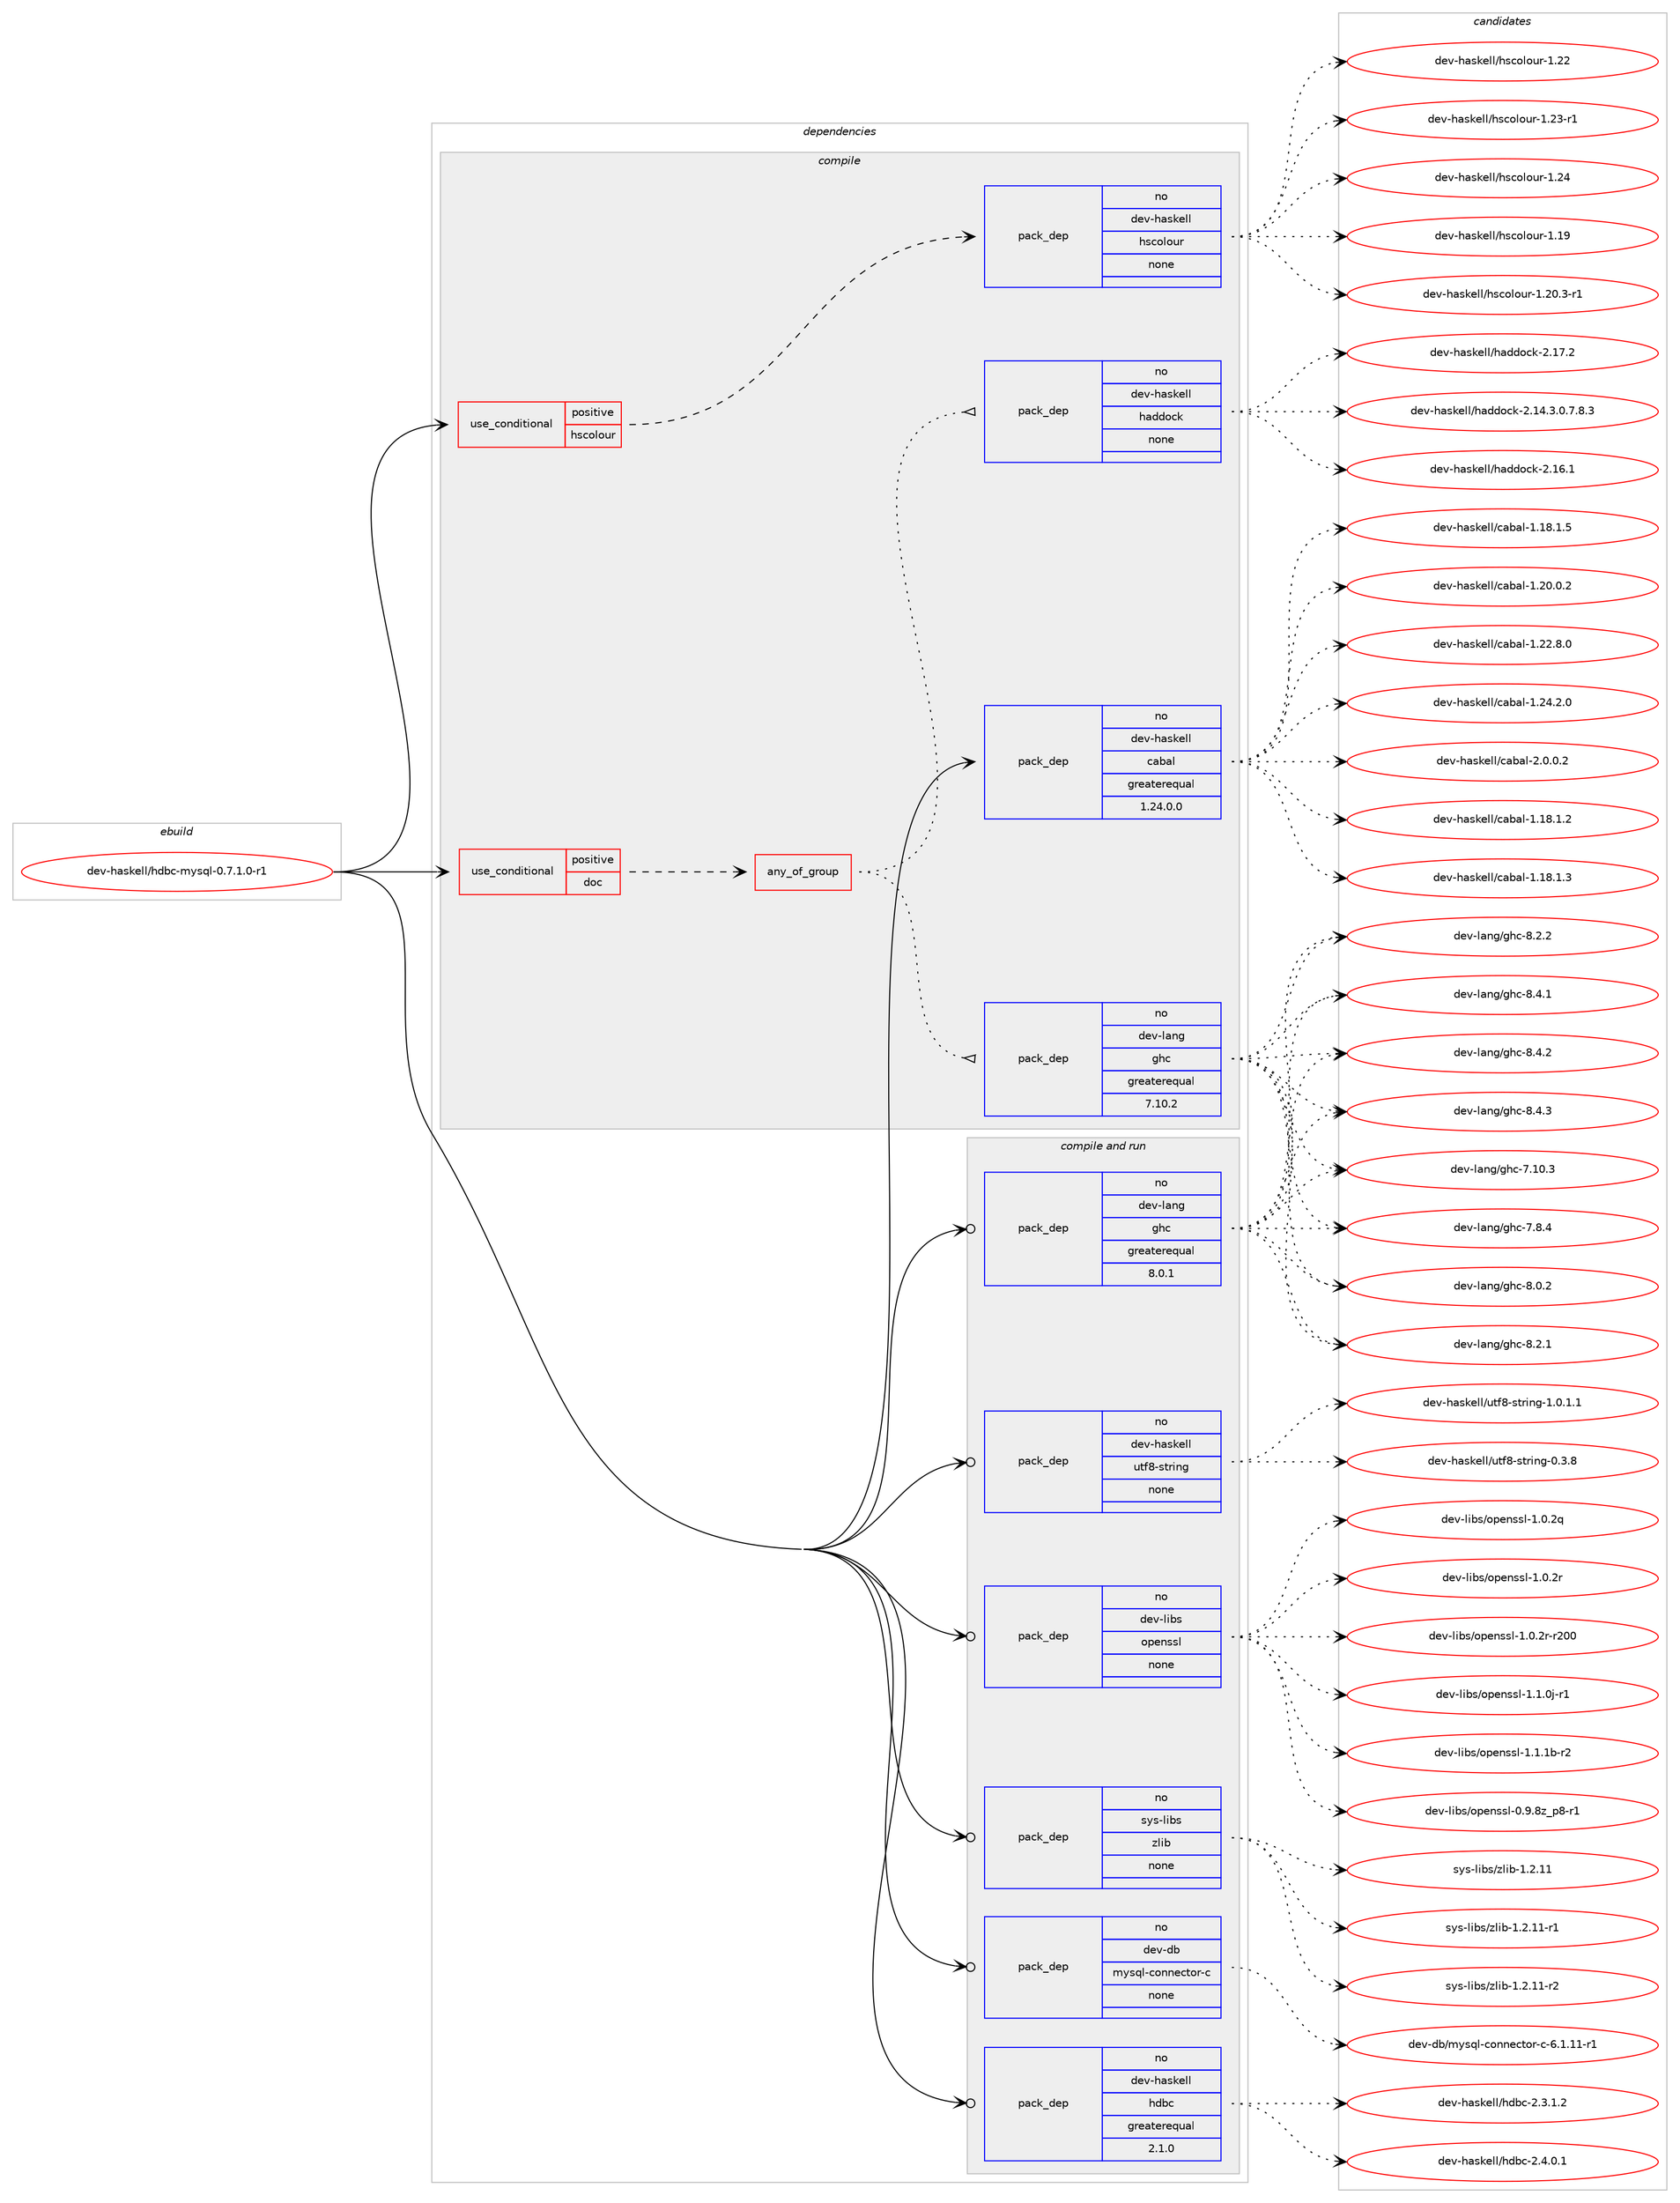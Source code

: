 digraph prolog {

# *************
# Graph options
# *************

newrank=true;
concentrate=true;
compound=true;
graph [rankdir=LR,fontname=Helvetica,fontsize=10,ranksep=1.5];#, ranksep=2.5, nodesep=0.2];
edge  [arrowhead=vee];
node  [fontname=Helvetica,fontsize=10];

# **********
# The ebuild
# **********

subgraph cluster_leftcol {
color=gray;
rank=same;
label=<<i>ebuild</i>>;
id [label="dev-haskell/hdbc-mysql-0.7.1.0-r1", color=red, width=4, href="../dev-haskell/hdbc-mysql-0.7.1.0-r1.svg"];
}

# ****************
# The dependencies
# ****************

subgraph cluster_midcol {
color=gray;
label=<<i>dependencies</i>>;
subgraph cluster_compile {
fillcolor="#eeeeee";
style=filled;
label=<<i>compile</i>>;
subgraph cond359872 {
dependency1334447 [label=<<TABLE BORDER="0" CELLBORDER="1" CELLSPACING="0" CELLPADDING="4"><TR><TD ROWSPAN="3" CELLPADDING="10">use_conditional</TD></TR><TR><TD>positive</TD></TR><TR><TD>doc</TD></TR></TABLE>>, shape=none, color=red];
subgraph any21003 {
dependency1334448 [label=<<TABLE BORDER="0" CELLBORDER="1" CELLSPACING="0" CELLPADDING="4"><TR><TD CELLPADDING="10">any_of_group</TD></TR></TABLE>>, shape=none, color=red];subgraph pack953020 {
dependency1334449 [label=<<TABLE BORDER="0" CELLBORDER="1" CELLSPACING="0" CELLPADDING="4" WIDTH="220"><TR><TD ROWSPAN="6" CELLPADDING="30">pack_dep</TD></TR><TR><TD WIDTH="110">no</TD></TR><TR><TD>dev-haskell</TD></TR><TR><TD>haddock</TD></TR><TR><TD>none</TD></TR><TR><TD></TD></TR></TABLE>>, shape=none, color=blue];
}
dependency1334448:e -> dependency1334449:w [weight=20,style="dotted",arrowhead="oinv"];
subgraph pack953021 {
dependency1334450 [label=<<TABLE BORDER="0" CELLBORDER="1" CELLSPACING="0" CELLPADDING="4" WIDTH="220"><TR><TD ROWSPAN="6" CELLPADDING="30">pack_dep</TD></TR><TR><TD WIDTH="110">no</TD></TR><TR><TD>dev-lang</TD></TR><TR><TD>ghc</TD></TR><TR><TD>greaterequal</TD></TR><TR><TD>7.10.2</TD></TR></TABLE>>, shape=none, color=blue];
}
dependency1334448:e -> dependency1334450:w [weight=20,style="dotted",arrowhead="oinv"];
}
dependency1334447:e -> dependency1334448:w [weight=20,style="dashed",arrowhead="vee"];
}
id:e -> dependency1334447:w [weight=20,style="solid",arrowhead="vee"];
subgraph cond359873 {
dependency1334451 [label=<<TABLE BORDER="0" CELLBORDER="1" CELLSPACING="0" CELLPADDING="4"><TR><TD ROWSPAN="3" CELLPADDING="10">use_conditional</TD></TR><TR><TD>positive</TD></TR><TR><TD>hscolour</TD></TR></TABLE>>, shape=none, color=red];
subgraph pack953022 {
dependency1334452 [label=<<TABLE BORDER="0" CELLBORDER="1" CELLSPACING="0" CELLPADDING="4" WIDTH="220"><TR><TD ROWSPAN="6" CELLPADDING="30">pack_dep</TD></TR><TR><TD WIDTH="110">no</TD></TR><TR><TD>dev-haskell</TD></TR><TR><TD>hscolour</TD></TR><TR><TD>none</TD></TR><TR><TD></TD></TR></TABLE>>, shape=none, color=blue];
}
dependency1334451:e -> dependency1334452:w [weight=20,style="dashed",arrowhead="vee"];
}
id:e -> dependency1334451:w [weight=20,style="solid",arrowhead="vee"];
subgraph pack953023 {
dependency1334453 [label=<<TABLE BORDER="0" CELLBORDER="1" CELLSPACING="0" CELLPADDING="4" WIDTH="220"><TR><TD ROWSPAN="6" CELLPADDING="30">pack_dep</TD></TR><TR><TD WIDTH="110">no</TD></TR><TR><TD>dev-haskell</TD></TR><TR><TD>cabal</TD></TR><TR><TD>greaterequal</TD></TR><TR><TD>1.24.0.0</TD></TR></TABLE>>, shape=none, color=blue];
}
id:e -> dependency1334453:w [weight=20,style="solid",arrowhead="vee"];
}
subgraph cluster_compileandrun {
fillcolor="#eeeeee";
style=filled;
label=<<i>compile and run</i>>;
subgraph pack953024 {
dependency1334454 [label=<<TABLE BORDER="0" CELLBORDER="1" CELLSPACING="0" CELLPADDING="4" WIDTH="220"><TR><TD ROWSPAN="6" CELLPADDING="30">pack_dep</TD></TR><TR><TD WIDTH="110">no</TD></TR><TR><TD>dev-db</TD></TR><TR><TD>mysql-connector-c</TD></TR><TR><TD>none</TD></TR><TR><TD></TD></TR></TABLE>>, shape=none, color=blue];
}
id:e -> dependency1334454:w [weight=20,style="solid",arrowhead="odotvee"];
subgraph pack953025 {
dependency1334455 [label=<<TABLE BORDER="0" CELLBORDER="1" CELLSPACING="0" CELLPADDING="4" WIDTH="220"><TR><TD ROWSPAN="6" CELLPADDING="30">pack_dep</TD></TR><TR><TD WIDTH="110">no</TD></TR><TR><TD>dev-haskell</TD></TR><TR><TD>hdbc</TD></TR><TR><TD>greaterequal</TD></TR><TR><TD>2.1.0</TD></TR></TABLE>>, shape=none, color=blue];
}
id:e -> dependency1334455:w [weight=20,style="solid",arrowhead="odotvee"];
subgraph pack953026 {
dependency1334456 [label=<<TABLE BORDER="0" CELLBORDER="1" CELLSPACING="0" CELLPADDING="4" WIDTH="220"><TR><TD ROWSPAN="6" CELLPADDING="30">pack_dep</TD></TR><TR><TD WIDTH="110">no</TD></TR><TR><TD>dev-haskell</TD></TR><TR><TD>utf8-string</TD></TR><TR><TD>none</TD></TR><TR><TD></TD></TR></TABLE>>, shape=none, color=blue];
}
id:e -> dependency1334456:w [weight=20,style="solid",arrowhead="odotvee"];
subgraph pack953027 {
dependency1334457 [label=<<TABLE BORDER="0" CELLBORDER="1" CELLSPACING="0" CELLPADDING="4" WIDTH="220"><TR><TD ROWSPAN="6" CELLPADDING="30">pack_dep</TD></TR><TR><TD WIDTH="110">no</TD></TR><TR><TD>dev-lang</TD></TR><TR><TD>ghc</TD></TR><TR><TD>greaterequal</TD></TR><TR><TD>8.0.1</TD></TR></TABLE>>, shape=none, color=blue];
}
id:e -> dependency1334457:w [weight=20,style="solid",arrowhead="odotvee"];
subgraph pack953028 {
dependency1334458 [label=<<TABLE BORDER="0" CELLBORDER="1" CELLSPACING="0" CELLPADDING="4" WIDTH="220"><TR><TD ROWSPAN="6" CELLPADDING="30">pack_dep</TD></TR><TR><TD WIDTH="110">no</TD></TR><TR><TD>dev-libs</TD></TR><TR><TD>openssl</TD></TR><TR><TD>none</TD></TR><TR><TD></TD></TR></TABLE>>, shape=none, color=blue];
}
id:e -> dependency1334458:w [weight=20,style="solid",arrowhead="odotvee"];
subgraph pack953029 {
dependency1334459 [label=<<TABLE BORDER="0" CELLBORDER="1" CELLSPACING="0" CELLPADDING="4" WIDTH="220"><TR><TD ROWSPAN="6" CELLPADDING="30">pack_dep</TD></TR><TR><TD WIDTH="110">no</TD></TR><TR><TD>sys-libs</TD></TR><TR><TD>zlib</TD></TR><TR><TD>none</TD></TR><TR><TD></TD></TR></TABLE>>, shape=none, color=blue];
}
id:e -> dependency1334459:w [weight=20,style="solid",arrowhead="odotvee"];
}
subgraph cluster_run {
fillcolor="#eeeeee";
style=filled;
label=<<i>run</i>>;
}
}

# **************
# The candidates
# **************

subgraph cluster_choices {
rank=same;
color=gray;
label=<<i>candidates</i>>;

subgraph choice953020 {
color=black;
nodesep=1;
choice1001011184510497115107101108108471049710010011199107455046495246514648465546564651 [label="dev-haskell/haddock-2.14.3.0.7.8.3", color=red, width=4,href="../dev-haskell/haddock-2.14.3.0.7.8.3.svg"];
choice100101118451049711510710110810847104971001001119910745504649544649 [label="dev-haskell/haddock-2.16.1", color=red, width=4,href="../dev-haskell/haddock-2.16.1.svg"];
choice100101118451049711510710110810847104971001001119910745504649554650 [label="dev-haskell/haddock-2.17.2", color=red, width=4,href="../dev-haskell/haddock-2.17.2.svg"];
dependency1334449:e -> choice1001011184510497115107101108108471049710010011199107455046495246514648465546564651:w [style=dotted,weight="100"];
dependency1334449:e -> choice100101118451049711510710110810847104971001001119910745504649544649:w [style=dotted,weight="100"];
dependency1334449:e -> choice100101118451049711510710110810847104971001001119910745504649554650:w [style=dotted,weight="100"];
}
subgraph choice953021 {
color=black;
nodesep=1;
choice1001011184510897110103471031049945554649484651 [label="dev-lang/ghc-7.10.3", color=red, width=4,href="../dev-lang/ghc-7.10.3.svg"];
choice10010111845108971101034710310499455546564652 [label="dev-lang/ghc-7.8.4", color=red, width=4,href="../dev-lang/ghc-7.8.4.svg"];
choice10010111845108971101034710310499455646484650 [label="dev-lang/ghc-8.0.2", color=red, width=4,href="../dev-lang/ghc-8.0.2.svg"];
choice10010111845108971101034710310499455646504649 [label="dev-lang/ghc-8.2.1", color=red, width=4,href="../dev-lang/ghc-8.2.1.svg"];
choice10010111845108971101034710310499455646504650 [label="dev-lang/ghc-8.2.2", color=red, width=4,href="../dev-lang/ghc-8.2.2.svg"];
choice10010111845108971101034710310499455646524649 [label="dev-lang/ghc-8.4.1", color=red, width=4,href="../dev-lang/ghc-8.4.1.svg"];
choice10010111845108971101034710310499455646524650 [label="dev-lang/ghc-8.4.2", color=red, width=4,href="../dev-lang/ghc-8.4.2.svg"];
choice10010111845108971101034710310499455646524651 [label="dev-lang/ghc-8.4.3", color=red, width=4,href="../dev-lang/ghc-8.4.3.svg"];
dependency1334450:e -> choice1001011184510897110103471031049945554649484651:w [style=dotted,weight="100"];
dependency1334450:e -> choice10010111845108971101034710310499455546564652:w [style=dotted,weight="100"];
dependency1334450:e -> choice10010111845108971101034710310499455646484650:w [style=dotted,weight="100"];
dependency1334450:e -> choice10010111845108971101034710310499455646504649:w [style=dotted,weight="100"];
dependency1334450:e -> choice10010111845108971101034710310499455646504650:w [style=dotted,weight="100"];
dependency1334450:e -> choice10010111845108971101034710310499455646524649:w [style=dotted,weight="100"];
dependency1334450:e -> choice10010111845108971101034710310499455646524650:w [style=dotted,weight="100"];
dependency1334450:e -> choice10010111845108971101034710310499455646524651:w [style=dotted,weight="100"];
}
subgraph choice953022 {
color=black;
nodesep=1;
choice100101118451049711510710110810847104115991111081111171144549464957 [label="dev-haskell/hscolour-1.19", color=red, width=4,href="../dev-haskell/hscolour-1.19.svg"];
choice10010111845104971151071011081084710411599111108111117114454946504846514511449 [label="dev-haskell/hscolour-1.20.3-r1", color=red, width=4,href="../dev-haskell/hscolour-1.20.3-r1.svg"];
choice100101118451049711510710110810847104115991111081111171144549465050 [label="dev-haskell/hscolour-1.22", color=red, width=4,href="../dev-haskell/hscolour-1.22.svg"];
choice1001011184510497115107101108108471041159911110811111711445494650514511449 [label="dev-haskell/hscolour-1.23-r1", color=red, width=4,href="../dev-haskell/hscolour-1.23-r1.svg"];
choice100101118451049711510710110810847104115991111081111171144549465052 [label="dev-haskell/hscolour-1.24", color=red, width=4,href="../dev-haskell/hscolour-1.24.svg"];
dependency1334452:e -> choice100101118451049711510710110810847104115991111081111171144549464957:w [style=dotted,weight="100"];
dependency1334452:e -> choice10010111845104971151071011081084710411599111108111117114454946504846514511449:w [style=dotted,weight="100"];
dependency1334452:e -> choice100101118451049711510710110810847104115991111081111171144549465050:w [style=dotted,weight="100"];
dependency1334452:e -> choice1001011184510497115107101108108471041159911110811111711445494650514511449:w [style=dotted,weight="100"];
dependency1334452:e -> choice100101118451049711510710110810847104115991111081111171144549465052:w [style=dotted,weight="100"];
}
subgraph choice953023 {
color=black;
nodesep=1;
choice10010111845104971151071011081084799979897108454946495646494650 [label="dev-haskell/cabal-1.18.1.2", color=red, width=4,href="../dev-haskell/cabal-1.18.1.2.svg"];
choice10010111845104971151071011081084799979897108454946495646494651 [label="dev-haskell/cabal-1.18.1.3", color=red, width=4,href="../dev-haskell/cabal-1.18.1.3.svg"];
choice10010111845104971151071011081084799979897108454946495646494653 [label="dev-haskell/cabal-1.18.1.5", color=red, width=4,href="../dev-haskell/cabal-1.18.1.5.svg"];
choice10010111845104971151071011081084799979897108454946504846484650 [label="dev-haskell/cabal-1.20.0.2", color=red, width=4,href="../dev-haskell/cabal-1.20.0.2.svg"];
choice10010111845104971151071011081084799979897108454946505046564648 [label="dev-haskell/cabal-1.22.8.0", color=red, width=4,href="../dev-haskell/cabal-1.22.8.0.svg"];
choice10010111845104971151071011081084799979897108454946505246504648 [label="dev-haskell/cabal-1.24.2.0", color=red, width=4,href="../dev-haskell/cabal-1.24.2.0.svg"];
choice100101118451049711510710110810847999798971084550464846484650 [label="dev-haskell/cabal-2.0.0.2", color=red, width=4,href="../dev-haskell/cabal-2.0.0.2.svg"];
dependency1334453:e -> choice10010111845104971151071011081084799979897108454946495646494650:w [style=dotted,weight="100"];
dependency1334453:e -> choice10010111845104971151071011081084799979897108454946495646494651:w [style=dotted,weight="100"];
dependency1334453:e -> choice10010111845104971151071011081084799979897108454946495646494653:w [style=dotted,weight="100"];
dependency1334453:e -> choice10010111845104971151071011081084799979897108454946504846484650:w [style=dotted,weight="100"];
dependency1334453:e -> choice10010111845104971151071011081084799979897108454946505046564648:w [style=dotted,weight="100"];
dependency1334453:e -> choice10010111845104971151071011081084799979897108454946505246504648:w [style=dotted,weight="100"];
dependency1334453:e -> choice100101118451049711510710110810847999798971084550464846484650:w [style=dotted,weight="100"];
}
subgraph choice953024 {
color=black;
nodesep=1;
choice1001011184510098471091211151131084599111110110101991161111144599455446494649494511449 [label="dev-db/mysql-connector-c-6.1.11-r1", color=red, width=4,href="../dev-db/mysql-connector-c-6.1.11-r1.svg"];
dependency1334454:e -> choice1001011184510098471091211151131084599111110110101991161111144599455446494649494511449:w [style=dotted,weight="100"];
}
subgraph choice953025 {
color=black;
nodesep=1;
choice10010111845104971151071011081084710410098994550465146494650 [label="dev-haskell/hdbc-2.3.1.2", color=red, width=4,href="../dev-haskell/hdbc-2.3.1.2.svg"];
choice10010111845104971151071011081084710410098994550465246484649 [label="dev-haskell/hdbc-2.4.0.1", color=red, width=4,href="../dev-haskell/hdbc-2.4.0.1.svg"];
dependency1334455:e -> choice10010111845104971151071011081084710410098994550465146494650:w [style=dotted,weight="100"];
dependency1334455:e -> choice10010111845104971151071011081084710410098994550465246484649:w [style=dotted,weight="100"];
}
subgraph choice953026 {
color=black;
nodesep=1;
choice1001011184510497115107101108108471171161025645115116114105110103454846514656 [label="dev-haskell/utf8-string-0.3.8", color=red, width=4,href="../dev-haskell/utf8-string-0.3.8.svg"];
choice10010111845104971151071011081084711711610256451151161141051101034549464846494649 [label="dev-haskell/utf8-string-1.0.1.1", color=red, width=4,href="../dev-haskell/utf8-string-1.0.1.1.svg"];
dependency1334456:e -> choice1001011184510497115107101108108471171161025645115116114105110103454846514656:w [style=dotted,weight="100"];
dependency1334456:e -> choice10010111845104971151071011081084711711610256451151161141051101034549464846494649:w [style=dotted,weight="100"];
}
subgraph choice953027 {
color=black;
nodesep=1;
choice1001011184510897110103471031049945554649484651 [label="dev-lang/ghc-7.10.3", color=red, width=4,href="../dev-lang/ghc-7.10.3.svg"];
choice10010111845108971101034710310499455546564652 [label="dev-lang/ghc-7.8.4", color=red, width=4,href="../dev-lang/ghc-7.8.4.svg"];
choice10010111845108971101034710310499455646484650 [label="dev-lang/ghc-8.0.2", color=red, width=4,href="../dev-lang/ghc-8.0.2.svg"];
choice10010111845108971101034710310499455646504649 [label="dev-lang/ghc-8.2.1", color=red, width=4,href="../dev-lang/ghc-8.2.1.svg"];
choice10010111845108971101034710310499455646504650 [label="dev-lang/ghc-8.2.2", color=red, width=4,href="../dev-lang/ghc-8.2.2.svg"];
choice10010111845108971101034710310499455646524649 [label="dev-lang/ghc-8.4.1", color=red, width=4,href="../dev-lang/ghc-8.4.1.svg"];
choice10010111845108971101034710310499455646524650 [label="dev-lang/ghc-8.4.2", color=red, width=4,href="../dev-lang/ghc-8.4.2.svg"];
choice10010111845108971101034710310499455646524651 [label="dev-lang/ghc-8.4.3", color=red, width=4,href="../dev-lang/ghc-8.4.3.svg"];
dependency1334457:e -> choice1001011184510897110103471031049945554649484651:w [style=dotted,weight="100"];
dependency1334457:e -> choice10010111845108971101034710310499455546564652:w [style=dotted,weight="100"];
dependency1334457:e -> choice10010111845108971101034710310499455646484650:w [style=dotted,weight="100"];
dependency1334457:e -> choice10010111845108971101034710310499455646504649:w [style=dotted,weight="100"];
dependency1334457:e -> choice10010111845108971101034710310499455646504650:w [style=dotted,weight="100"];
dependency1334457:e -> choice10010111845108971101034710310499455646524649:w [style=dotted,weight="100"];
dependency1334457:e -> choice10010111845108971101034710310499455646524650:w [style=dotted,weight="100"];
dependency1334457:e -> choice10010111845108971101034710310499455646524651:w [style=dotted,weight="100"];
}
subgraph choice953028 {
color=black;
nodesep=1;
choice10010111845108105981154711111210111011511510845484657465612295112564511449 [label="dev-libs/openssl-0.9.8z_p8-r1", color=red, width=4,href="../dev-libs/openssl-0.9.8z_p8-r1.svg"];
choice100101118451081059811547111112101110115115108454946484650113 [label="dev-libs/openssl-1.0.2q", color=red, width=4,href="../dev-libs/openssl-1.0.2q.svg"];
choice100101118451081059811547111112101110115115108454946484650114 [label="dev-libs/openssl-1.0.2r", color=red, width=4,href="../dev-libs/openssl-1.0.2r.svg"];
choice10010111845108105981154711111210111011511510845494648465011445114504848 [label="dev-libs/openssl-1.0.2r-r200", color=red, width=4,href="../dev-libs/openssl-1.0.2r-r200.svg"];
choice1001011184510810598115471111121011101151151084549464946481064511449 [label="dev-libs/openssl-1.1.0j-r1", color=red, width=4,href="../dev-libs/openssl-1.1.0j-r1.svg"];
choice100101118451081059811547111112101110115115108454946494649984511450 [label="dev-libs/openssl-1.1.1b-r2", color=red, width=4,href="../dev-libs/openssl-1.1.1b-r2.svg"];
dependency1334458:e -> choice10010111845108105981154711111210111011511510845484657465612295112564511449:w [style=dotted,weight="100"];
dependency1334458:e -> choice100101118451081059811547111112101110115115108454946484650113:w [style=dotted,weight="100"];
dependency1334458:e -> choice100101118451081059811547111112101110115115108454946484650114:w [style=dotted,weight="100"];
dependency1334458:e -> choice10010111845108105981154711111210111011511510845494648465011445114504848:w [style=dotted,weight="100"];
dependency1334458:e -> choice1001011184510810598115471111121011101151151084549464946481064511449:w [style=dotted,weight="100"];
dependency1334458:e -> choice100101118451081059811547111112101110115115108454946494649984511450:w [style=dotted,weight="100"];
}
subgraph choice953029 {
color=black;
nodesep=1;
choice1151211154510810598115471221081059845494650464949 [label="sys-libs/zlib-1.2.11", color=red, width=4,href="../sys-libs/zlib-1.2.11.svg"];
choice11512111545108105981154712210810598454946504649494511449 [label="sys-libs/zlib-1.2.11-r1", color=red, width=4,href="../sys-libs/zlib-1.2.11-r1.svg"];
choice11512111545108105981154712210810598454946504649494511450 [label="sys-libs/zlib-1.2.11-r2", color=red, width=4,href="../sys-libs/zlib-1.2.11-r2.svg"];
dependency1334459:e -> choice1151211154510810598115471221081059845494650464949:w [style=dotted,weight="100"];
dependency1334459:e -> choice11512111545108105981154712210810598454946504649494511449:w [style=dotted,weight="100"];
dependency1334459:e -> choice11512111545108105981154712210810598454946504649494511450:w [style=dotted,weight="100"];
}
}

}
